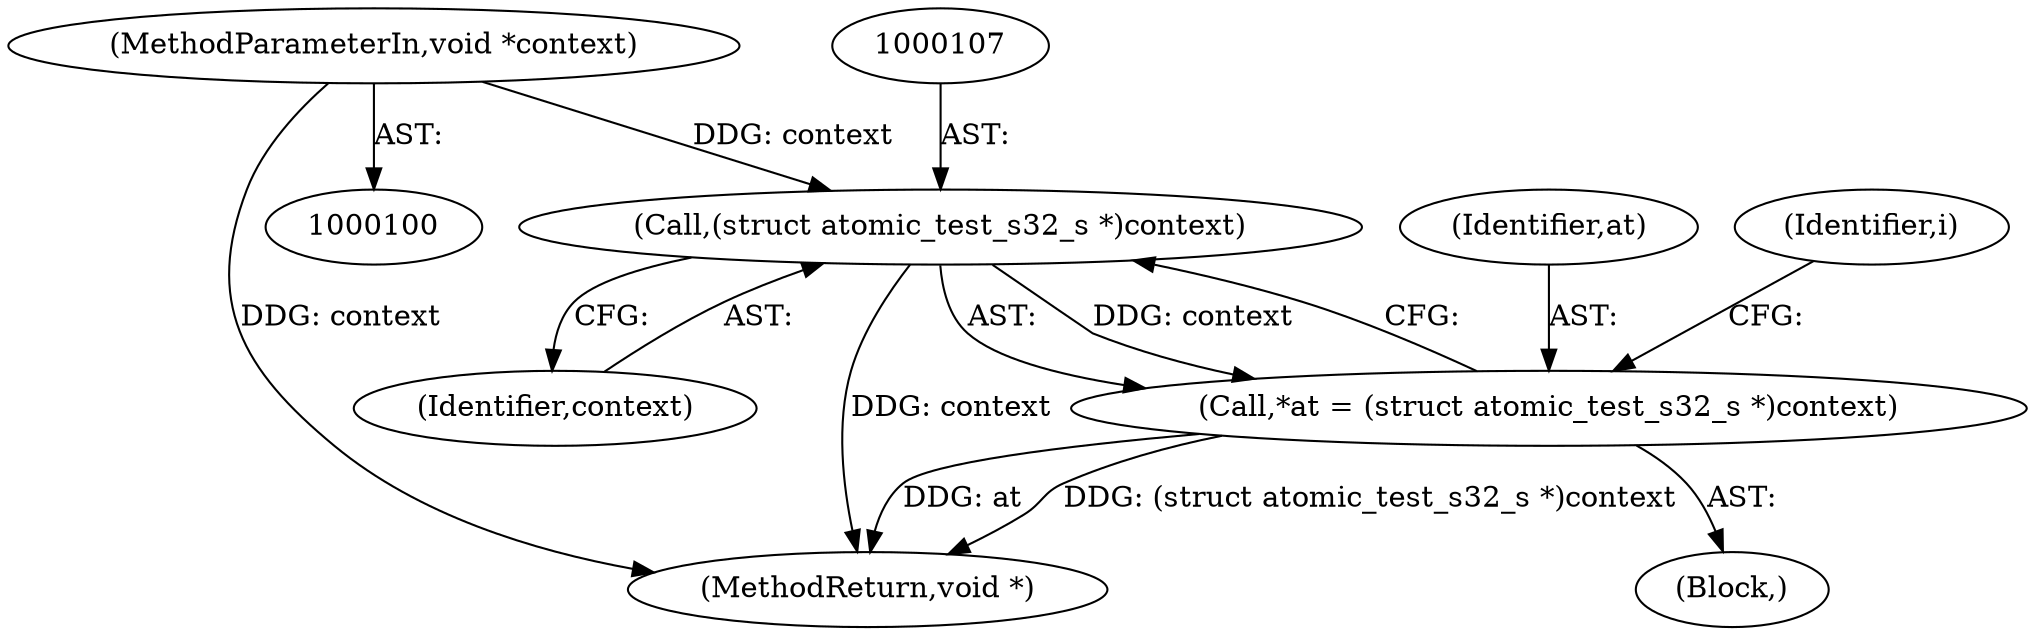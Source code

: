 digraph "0_Android_472271b153c5dc53c28beac55480a8d8434b2d5c_68@pointer" {
"1000101" [label="(MethodParameterIn,void *context)"];
"1000106" [label="(Call,(struct atomic_test_s32_s *)context)"];
"1000104" [label="(Call,*at = (struct atomic_test_s32_s *)context)"];
"1000108" [label="(Identifier,context)"];
"1000144" [label="(MethodReturn,void *)"];
"1000104" [label="(Call,*at = (struct atomic_test_s32_s *)context)"];
"1000105" [label="(Identifier,at)"];
"1000112" [label="(Identifier,i)"];
"1000102" [label="(Block,)"];
"1000101" [label="(MethodParameterIn,void *context)"];
"1000106" [label="(Call,(struct atomic_test_s32_s *)context)"];
"1000101" -> "1000100"  [label="AST: "];
"1000101" -> "1000144"  [label="DDG: context"];
"1000101" -> "1000106"  [label="DDG: context"];
"1000106" -> "1000104"  [label="AST: "];
"1000106" -> "1000108"  [label="CFG: "];
"1000107" -> "1000106"  [label="AST: "];
"1000108" -> "1000106"  [label="AST: "];
"1000104" -> "1000106"  [label="CFG: "];
"1000106" -> "1000144"  [label="DDG: context"];
"1000106" -> "1000104"  [label="DDG: context"];
"1000104" -> "1000102"  [label="AST: "];
"1000105" -> "1000104"  [label="AST: "];
"1000112" -> "1000104"  [label="CFG: "];
"1000104" -> "1000144"  [label="DDG: at"];
"1000104" -> "1000144"  [label="DDG: (struct atomic_test_s32_s *)context"];
}
